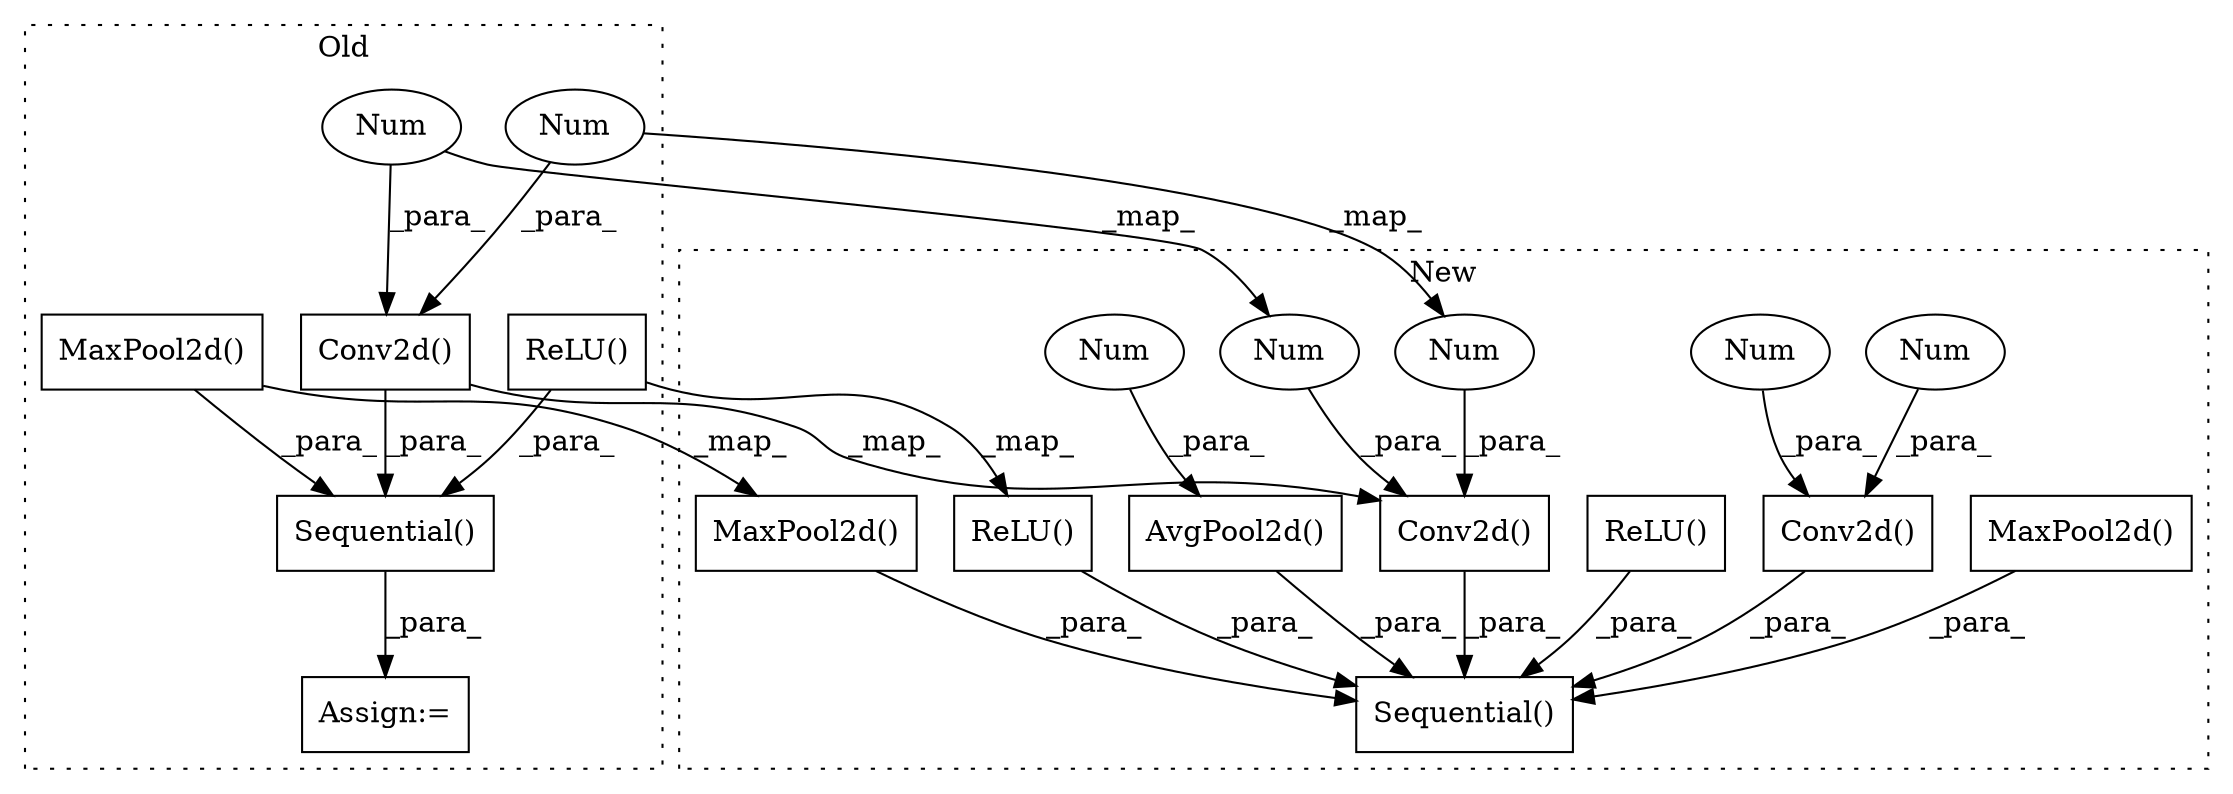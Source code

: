 digraph G {
subgraph cluster0 {
1 [label="Sequential()" a="75" s="1050,1239" l="33,11" shape="box"];
8 [label="MaxPool2d()" a="75" s="1083" l="54" shape="box"];
11 [label="Conv2d()" a="75" s="1151,1173" l="16,37" shape="box"];
14 [label="Num" a="76" s="1171" l="2" shape="ellipse"];
16 [label="Num" a="76" s="1167" l="2" shape="ellipse"];
19 [label="ReLU()" a="75" s="1224" l="15" shape="box"];
20 [label="Assign:=" a="68" s="1047" l="3" shape="box"];
label = "Old";
style="dotted";
}
subgraph cluster1 {
2 [label="MaxPool2d()" a="75" s="1047" l="54" shape="box"];
3 [label="Sequential()" a="75" s="233,1248" l="33,11" shape="box"];
4 [label="Conv2d()" a="75" s="945,967" l="16,37" shape="box"];
5 [label="Num" a="76" s="961" l="2" shape="ellipse"];
6 [label="Num" a="76" s="965" l="2" shape="ellipse"];
7 [label="ReLU()" a="75" s="1018" l="15" shape="box"];
9 [label="MaxPool2d()" a="75" s="877" l="54" shape="box"];
10 [label="AvgPool2d()" a="75" s="1217,1237" l="19,11" shape="box"];
12 [label="Conv2d()" a="75" s="1115,1137" l="16,37" shape="box"];
13 [label="Num" a="76" s="1135" l="2" shape="ellipse"];
15 [label="Num" a="76" s="1131" l="2" shape="ellipse"];
17 [label="Num" a="76" s="1236" l="1" shape="ellipse"];
18 [label="ReLU()" a="75" s="1188" l="15" shape="box"];
label = "New";
style="dotted";
}
1 -> 20 [label="_para_"];
2 -> 3 [label="_para_"];
4 -> 3 [label="_para_"];
5 -> 4 [label="_para_"];
6 -> 4 [label="_para_"];
7 -> 3 [label="_para_"];
8 -> 1 [label="_para_"];
8 -> 9 [label="_map_"];
9 -> 3 [label="_para_"];
10 -> 3 [label="_para_"];
11 -> 1 [label="_para_"];
11 -> 12 [label="_map_"];
12 -> 3 [label="_para_"];
13 -> 12 [label="_para_"];
14 -> 13 [label="_map_"];
14 -> 11 [label="_para_"];
15 -> 12 [label="_para_"];
16 -> 15 [label="_map_"];
16 -> 11 [label="_para_"];
17 -> 10 [label="_para_"];
18 -> 3 [label="_para_"];
19 -> 18 [label="_map_"];
19 -> 1 [label="_para_"];
}